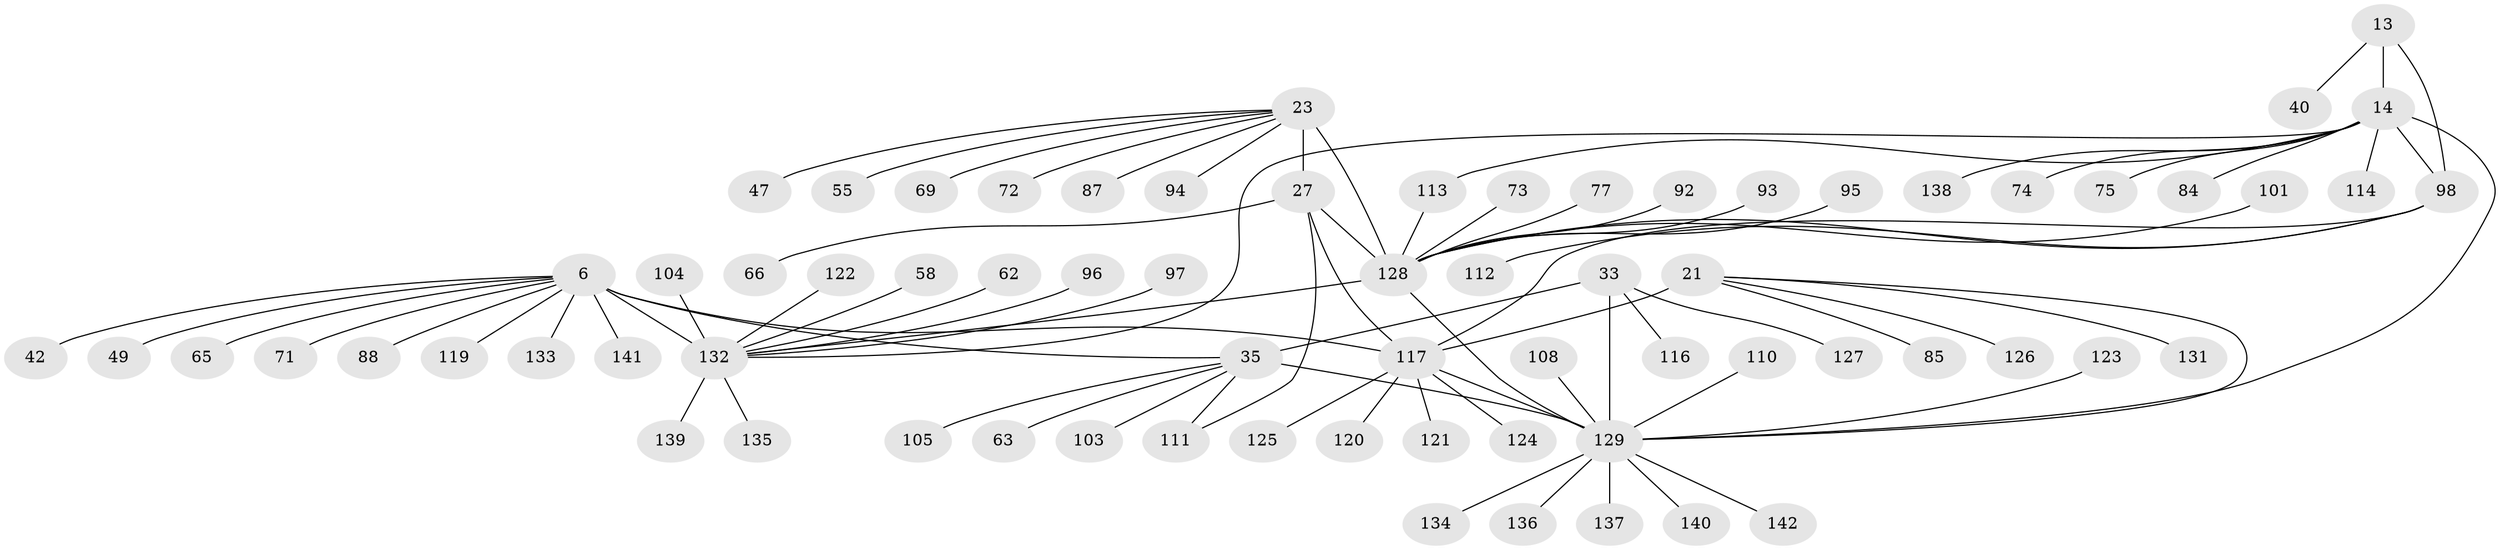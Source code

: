 // original degree distribution, {12: 0.014084507042253521, 8: 0.056338028169014086, 9: 0.056338028169014086, 10: 0.04225352112676056, 7: 0.035211267605633804, 6: 0.007042253521126761, 11: 0.014084507042253521, 14: 0.014084507042253521, 16: 0.007042253521126761, 1: 0.6267605633802817, 3: 0.014084507042253521, 4: 0.014084507042253521, 2: 0.09859154929577464}
// Generated by graph-tools (version 1.1) at 2025/55/03/09/25 04:55:34]
// undirected, 71 vertices, 82 edges
graph export_dot {
graph [start="1"]
  node [color=gray90,style=filled];
  6 [super="+2+5"];
  13 [super="+10"];
  14 [super="+9+11"];
  21 [super="+15"];
  23 [super="+22"];
  27 [super="+25"];
  33 [super="+29"];
  35 [super="+34"];
  40;
  42;
  47;
  49;
  55 [super="+44"];
  58;
  62;
  63;
  65;
  66 [super="+46"];
  69;
  71;
  72;
  73;
  74;
  75;
  77 [super="+76"];
  84;
  85;
  87;
  88;
  92;
  93 [super="+61"];
  94;
  95;
  96;
  97;
  98 [super="+12+50+90"];
  101;
  103;
  104;
  105;
  108;
  110;
  111 [super="+59"];
  112;
  113 [super="+78+99"];
  114;
  116;
  117 [super="+91+115"];
  119 [super="+89"];
  120 [super="+80"];
  121;
  122;
  123 [super="+82"];
  124;
  125;
  126;
  127 [super="+118"];
  128 [super="+28+38"];
  129 [super="+106"];
  131;
  132 [super="+7+41+53+57"];
  133;
  134;
  135;
  136;
  137;
  138;
  139 [super="+130"];
  140;
  141;
  142;
  6 -- 42;
  6 -- 65;
  6 -- 71;
  6 -- 88;
  6 -- 132 [weight=12];
  6 -- 35;
  6 -- 133;
  6 -- 141;
  6 -- 49;
  6 -- 119;
  6 -- 117;
  13 -- 14 [weight=8];
  13 -- 40;
  13 -- 98 [weight=2];
  14 -- 75;
  14 -- 138;
  14 -- 113;
  14 -- 98 [weight=4];
  14 -- 74;
  14 -- 114;
  14 -- 84;
  14 -- 132;
  14 -- 129 [weight=3];
  21 -- 85;
  21 -- 126;
  21 -- 131;
  21 -- 129;
  21 -- 117 [weight=10];
  23 -- 27 [weight=4];
  23 -- 47;
  23 -- 72;
  23 -- 69;
  23 -- 87;
  23 -- 94;
  23 -- 55;
  23 -- 128 [weight=6];
  27 -- 66;
  27 -- 111;
  27 -- 128 [weight=6];
  27 -- 117;
  33 -- 35 [weight=4];
  33 -- 116;
  33 -- 127;
  33 -- 129 [weight=6];
  35 -- 63;
  35 -- 103;
  35 -- 105;
  35 -- 111;
  35 -- 129 [weight=6];
  58 -- 132;
  62 -- 132;
  73 -- 128;
  77 -- 128;
  92 -- 128;
  93 -- 128;
  95 -- 128;
  96 -- 132;
  97 -- 132;
  98 -- 112;
  98 -- 128 [weight=2];
  98 -- 117;
  101 -- 128;
  104 -- 132;
  108 -- 129;
  110 -- 129;
  113 -- 128;
  117 -- 129;
  117 -- 120;
  117 -- 121;
  117 -- 124;
  117 -- 125;
  122 -- 132;
  123 -- 129;
  128 -- 132;
  128 -- 129 [weight=2];
  129 -- 134;
  129 -- 136;
  129 -- 137;
  129 -- 140;
  129 -- 142;
  132 -- 135;
  132 -- 139;
}
